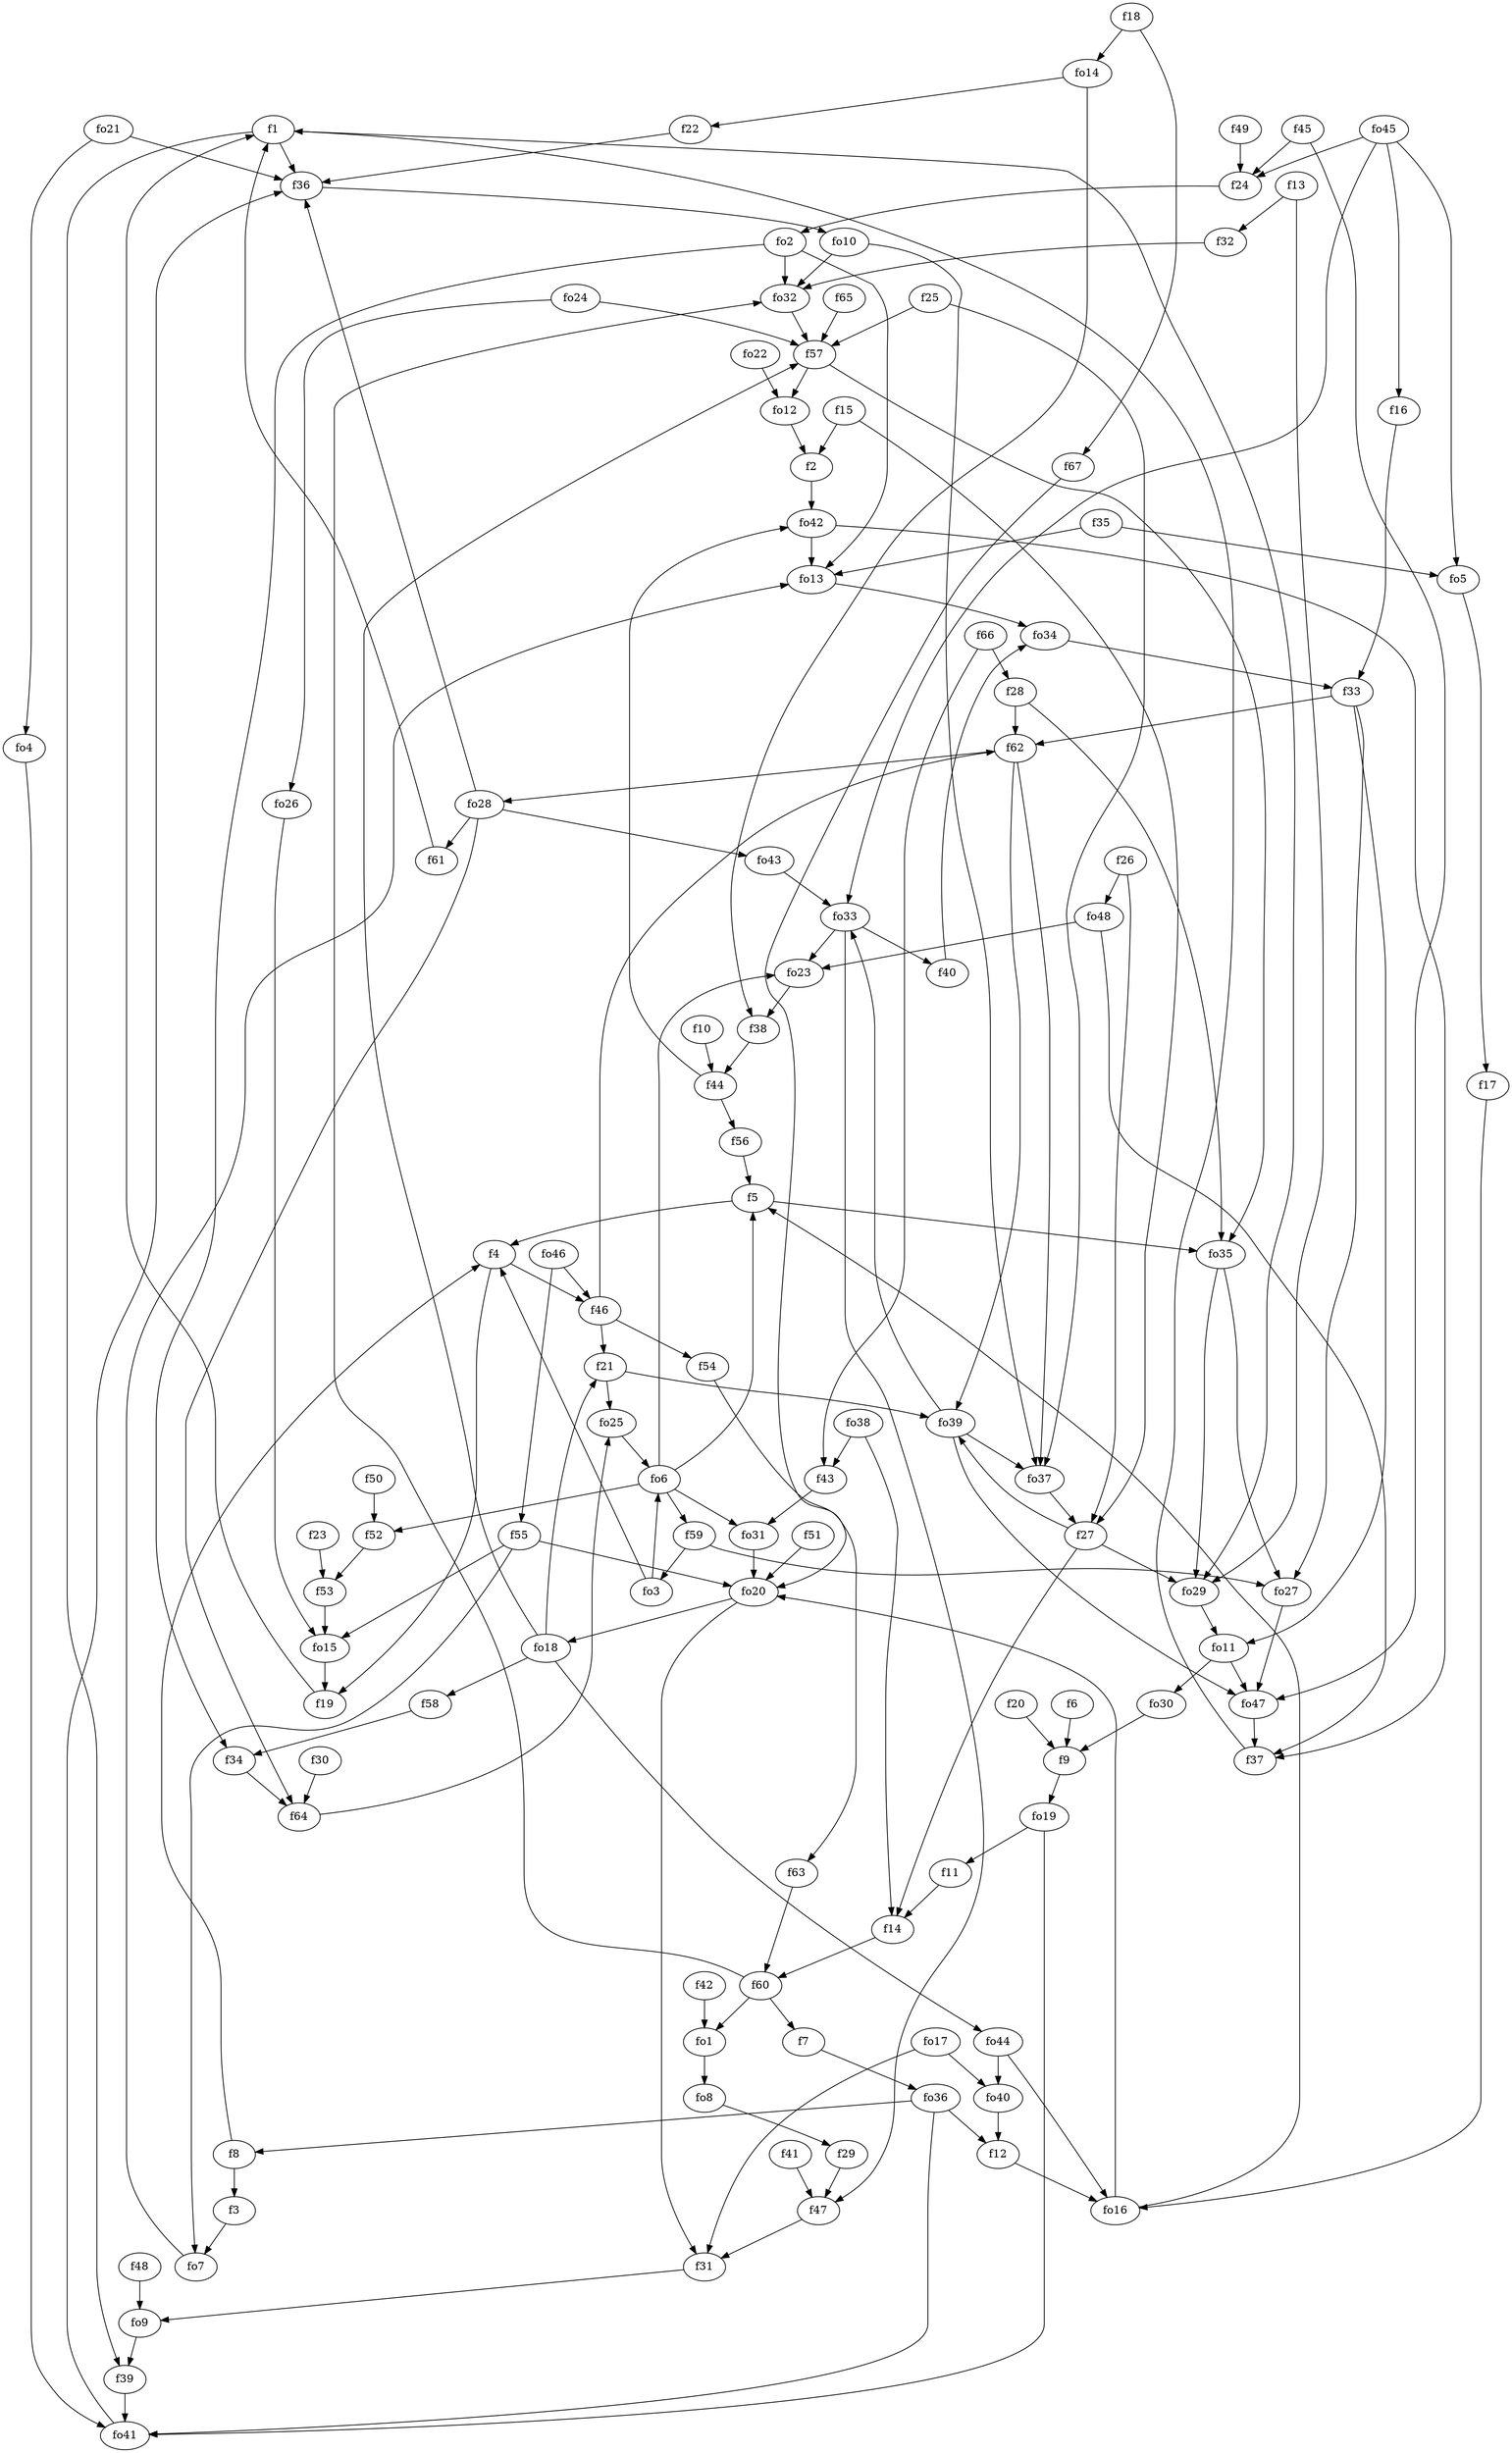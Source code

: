 strict digraph  {
f1;
f2;
f3;
f4;
f5;
f6;
f7;
f8;
f9;
f10;
f11;
f12;
f13;
f14;
f15;
f16;
f17;
f18;
f19;
f20;
f21;
f22;
f23;
f24;
f25;
f26;
f27;
f28;
f29;
f30;
f31;
f32;
f33;
f34;
f35;
f36;
f37;
f38;
f39;
f40;
f41;
f42;
f43;
f44;
f45;
f46;
f47;
f48;
f49;
f50;
f51;
f52;
f53;
f54;
f55;
f56;
f57;
f58;
f59;
f60;
f61;
f62;
f63;
f64;
f65;
f66;
f67;
fo1;
fo2;
fo3;
fo4;
fo5;
fo6;
fo7;
fo8;
fo9;
fo10;
fo11;
fo12;
fo13;
fo14;
fo15;
fo16;
fo17;
fo18;
fo19;
fo20;
fo21;
fo22;
fo23;
fo24;
fo25;
fo26;
fo27;
fo28;
fo29;
fo30;
fo31;
fo32;
fo33;
fo34;
fo35;
fo36;
fo37;
fo38;
fo39;
fo40;
fo41;
fo42;
fo43;
fo44;
fo45;
fo46;
fo47;
fo48;
f1 -> f36  [weight=2];
f1 -> f39  [weight=2];
f1 -> fo29  [weight=2];
f2 -> fo42  [weight=2];
f3 -> fo7  [weight=2];
f4 -> f19  [weight=2];
f4 -> f46  [weight=2];
f5 -> f4  [weight=2];
f5 -> fo35  [weight=2];
f6 -> f9  [weight=2];
f7 -> fo36  [weight=2];
f8 -> f4  [weight=2];
f8 -> f3  [weight=2];
f9 -> fo19  [weight=2];
f10 -> f44  [weight=2];
f11 -> f14  [weight=2];
f12 -> fo16  [weight=2];
f13 -> fo29  [weight=2];
f13 -> f32  [weight=2];
f14 -> f60  [weight=2];
f15 -> f2  [weight=2];
f15 -> f27  [weight=2];
f16 -> f33  [weight=2];
f17 -> fo16  [weight=2];
f18 -> fo14  [weight=2];
f18 -> f67  [weight=2];
f19 -> f1  [weight=2];
f20 -> f9  [weight=2];
f21 -> fo39  [weight=2];
f21 -> fo25  [weight=2];
f22 -> f36  [weight=2];
f23 -> f53  [weight=2];
f24 -> fo2  [weight=2];
f25 -> f57  [weight=2];
f25 -> fo37  [weight=2];
f26 -> f27  [weight=2];
f26 -> fo48  [weight=2];
f27 -> fo39  [weight=2];
f27 -> fo29  [weight=2];
f27 -> f14  [weight=2];
f28 -> f62  [weight=2];
f28 -> fo35  [weight=2];
f29 -> f47  [weight=2];
f30 -> f64  [weight=2];
f31 -> fo9  [weight=2];
f32 -> fo32  [weight=2];
f33 -> fo27  [weight=2];
f33 -> f62  [weight=2];
f33 -> fo11  [weight=2];
f34 -> f64  [weight=2];
f35 -> fo13  [weight=2];
f35 -> fo5  [weight=2];
f36 -> fo10  [weight=2];
f37 -> f1  [weight=2];
f38 -> f44  [weight=2];
f39 -> fo41  [weight=2];
f40 -> fo34  [weight=2];
f41 -> f47  [weight=2];
f42 -> fo1  [weight=2];
f43 -> fo31  [weight=2];
f44 -> f56  [weight=2];
f44 -> fo42  [weight=2];
f45 -> fo47  [weight=2];
f45 -> f24  [weight=2];
f46 -> f62  [weight=2];
f46 -> f54  [weight=2];
f46 -> f21  [weight=2];
f47 -> f31  [weight=2];
f48 -> fo9  [weight=2];
f49 -> f24  [weight=2];
f50 -> f52  [weight=2];
f51 -> fo20  [weight=2];
f52 -> f53  [weight=2];
f53 -> fo15  [weight=2];
f54 -> f63  [weight=2];
f55 -> fo20  [weight=2];
f55 -> fo7  [weight=2];
f55 -> fo15  [weight=2];
f56 -> f5  [weight=2];
f57 -> fo35  [weight=2];
f57 -> fo12  [weight=2];
f58 -> f34  [weight=2];
f59 -> fo27  [weight=2];
f59 -> fo3  [weight=2];
f60 -> f7  [weight=2];
f60 -> fo1  [weight=2];
f60 -> fo32  [weight=2];
f61 -> f1  [weight=2];
f62 -> fo37  [weight=2];
f62 -> fo28  [weight=2];
f62 -> fo39  [weight=2];
f63 -> f60  [weight=2];
f64 -> fo25  [weight=2];
f65 -> f57  [weight=2];
f66 -> f28  [weight=2];
f66 -> f43  [weight=2];
f67 -> fo20  [weight=2];
fo1 -> fo8  [weight=2];
fo2 -> f34  [weight=2];
fo2 -> fo13  [weight=2];
fo2 -> fo32  [weight=2];
fo3 -> f4  [weight=2];
fo3 -> fo6  [weight=2];
fo4 -> fo41  [weight=2];
fo5 -> f17  [weight=2];
fo6 -> f59  [weight=2];
fo6 -> f52  [weight=2];
fo6 -> f5  [weight=2];
fo6 -> fo23  [weight=2];
fo6 -> fo31  [weight=2];
fo7 -> fo13  [weight=2];
fo8 -> f29  [weight=2];
fo9 -> f39  [weight=2];
fo10 -> fo32  [weight=2];
fo10 -> fo37  [weight=2];
fo11 -> fo30  [weight=2];
fo11 -> fo47  [weight=2];
fo12 -> f2  [weight=2];
fo13 -> fo34  [weight=2];
fo14 -> f38  [weight=2];
fo14 -> f22  [weight=2];
fo15 -> f19  [weight=2];
fo16 -> f5  [weight=2];
fo16 -> fo20  [weight=2];
fo17 -> fo40  [weight=2];
fo17 -> f31  [weight=2];
fo18 -> f57  [weight=2];
fo18 -> f21  [weight=2];
fo18 -> fo44  [weight=2];
fo18 -> f58  [weight=2];
fo19 -> fo41  [weight=2];
fo19 -> f11  [weight=2];
fo20 -> fo18  [weight=2];
fo20 -> f31  [weight=2];
fo21 -> f36  [weight=2];
fo21 -> fo4  [weight=2];
fo22 -> fo12  [weight=2];
fo23 -> f38  [weight=2];
fo24 -> f57  [weight=2];
fo24 -> fo26  [weight=2];
fo25 -> fo6  [weight=2];
fo26 -> fo15  [weight=2];
fo27 -> fo47  [weight=2];
fo28 -> f36  [weight=2];
fo28 -> fo43  [weight=2];
fo28 -> f61  [weight=2];
fo28 -> f64  [weight=2];
fo29 -> fo11  [weight=2];
fo30 -> f9  [weight=2];
fo31 -> fo20  [weight=2];
fo32 -> f57  [weight=2];
fo33 -> fo23  [weight=2];
fo33 -> f47  [weight=2];
fo33 -> f40  [weight=2];
fo34 -> f33  [weight=2];
fo35 -> fo29  [weight=2];
fo35 -> fo27  [weight=2];
fo36 -> fo41  [weight=2];
fo36 -> f12  [weight=2];
fo36 -> f8  [weight=2];
fo37 -> f27  [weight=2];
fo38 -> f14  [weight=2];
fo38 -> f43  [weight=2];
fo39 -> fo33  [weight=2];
fo39 -> fo47  [weight=2];
fo39 -> fo37  [weight=2];
fo40 -> f12  [weight=2];
fo41 -> f36  [weight=2];
fo42 -> fo13  [weight=2];
fo42 -> f37  [weight=2];
fo43 -> fo33  [weight=2];
fo44 -> fo40  [weight=2];
fo44 -> fo16  [weight=2];
fo45 -> f16  [weight=2];
fo45 -> fo33  [weight=2];
fo45 -> fo5  [weight=2];
fo45 -> f24  [weight=2];
fo46 -> f55  [weight=2];
fo46 -> f46  [weight=2];
fo47 -> f37  [weight=2];
fo48 -> f37  [weight=2];
fo48 -> fo23  [weight=2];
}
